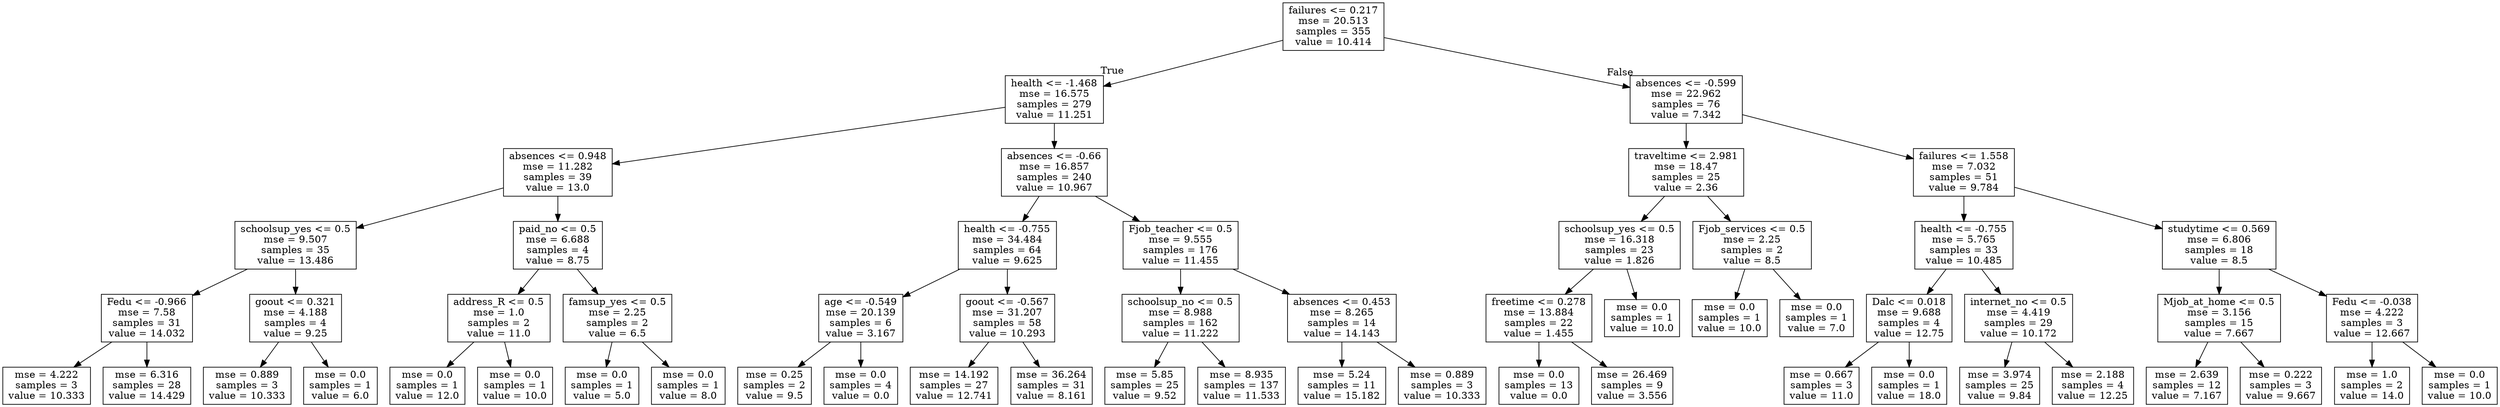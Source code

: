 digraph Tree {
node [shape=box] ;
0 [label="failures <= 0.217\nmse = 20.513\nsamples = 355\nvalue = 10.414"] ;
1 [label="health <= -1.468\nmse = 16.575\nsamples = 279\nvalue = 11.251"] ;
0 -> 1 [labeldistance=2.5, labelangle=45, headlabel="True"] ;
2 [label="absences <= 0.948\nmse = 11.282\nsamples = 39\nvalue = 13.0"] ;
1 -> 2 ;
3 [label="schoolsup_yes <= 0.5\nmse = 9.507\nsamples = 35\nvalue = 13.486"] ;
2 -> 3 ;
4 [label="Fedu <= -0.966\nmse = 7.58\nsamples = 31\nvalue = 14.032"] ;
3 -> 4 ;
5 [label="mse = 4.222\nsamples = 3\nvalue = 10.333"] ;
4 -> 5 ;
6 [label="mse = 6.316\nsamples = 28\nvalue = 14.429"] ;
4 -> 6 ;
7 [label="goout <= 0.321\nmse = 4.188\nsamples = 4\nvalue = 9.25"] ;
3 -> 7 ;
8 [label="mse = 0.889\nsamples = 3\nvalue = 10.333"] ;
7 -> 8 ;
9 [label="mse = 0.0\nsamples = 1\nvalue = 6.0"] ;
7 -> 9 ;
10 [label="paid_no <= 0.5\nmse = 6.688\nsamples = 4\nvalue = 8.75"] ;
2 -> 10 ;
11 [label="address_R <= 0.5\nmse = 1.0\nsamples = 2\nvalue = 11.0"] ;
10 -> 11 ;
12 [label="mse = 0.0\nsamples = 1\nvalue = 12.0"] ;
11 -> 12 ;
13 [label="mse = 0.0\nsamples = 1\nvalue = 10.0"] ;
11 -> 13 ;
14 [label="famsup_yes <= 0.5\nmse = 2.25\nsamples = 2\nvalue = 6.5"] ;
10 -> 14 ;
15 [label="mse = 0.0\nsamples = 1\nvalue = 5.0"] ;
14 -> 15 ;
16 [label="mse = 0.0\nsamples = 1\nvalue = 8.0"] ;
14 -> 16 ;
17 [label="absences <= -0.66\nmse = 16.857\nsamples = 240\nvalue = 10.967"] ;
1 -> 17 ;
18 [label="health <= -0.755\nmse = 34.484\nsamples = 64\nvalue = 9.625"] ;
17 -> 18 ;
19 [label="age <= -0.549\nmse = 20.139\nsamples = 6\nvalue = 3.167"] ;
18 -> 19 ;
20 [label="mse = 0.25\nsamples = 2\nvalue = 9.5"] ;
19 -> 20 ;
21 [label="mse = 0.0\nsamples = 4\nvalue = 0.0"] ;
19 -> 21 ;
22 [label="goout <= -0.567\nmse = 31.207\nsamples = 58\nvalue = 10.293"] ;
18 -> 22 ;
23 [label="mse = 14.192\nsamples = 27\nvalue = 12.741"] ;
22 -> 23 ;
24 [label="mse = 36.264\nsamples = 31\nvalue = 8.161"] ;
22 -> 24 ;
25 [label="Fjob_teacher <= 0.5\nmse = 9.555\nsamples = 176\nvalue = 11.455"] ;
17 -> 25 ;
26 [label="schoolsup_no <= 0.5\nmse = 8.988\nsamples = 162\nvalue = 11.222"] ;
25 -> 26 ;
27 [label="mse = 5.85\nsamples = 25\nvalue = 9.52"] ;
26 -> 27 ;
28 [label="mse = 8.935\nsamples = 137\nvalue = 11.533"] ;
26 -> 28 ;
29 [label="absences <= 0.453\nmse = 8.265\nsamples = 14\nvalue = 14.143"] ;
25 -> 29 ;
30 [label="mse = 5.24\nsamples = 11\nvalue = 15.182"] ;
29 -> 30 ;
31 [label="mse = 0.889\nsamples = 3\nvalue = 10.333"] ;
29 -> 31 ;
32 [label="absences <= -0.599\nmse = 22.962\nsamples = 76\nvalue = 7.342"] ;
0 -> 32 [labeldistance=2.5, labelangle=-45, headlabel="False"] ;
33 [label="traveltime <= 2.981\nmse = 18.47\nsamples = 25\nvalue = 2.36"] ;
32 -> 33 ;
34 [label="schoolsup_yes <= 0.5\nmse = 16.318\nsamples = 23\nvalue = 1.826"] ;
33 -> 34 ;
35 [label="freetime <= 0.278\nmse = 13.884\nsamples = 22\nvalue = 1.455"] ;
34 -> 35 ;
36 [label="mse = 0.0\nsamples = 13\nvalue = 0.0"] ;
35 -> 36 ;
37 [label="mse = 26.469\nsamples = 9\nvalue = 3.556"] ;
35 -> 37 ;
38 [label="mse = 0.0\nsamples = 1\nvalue = 10.0"] ;
34 -> 38 ;
39 [label="Fjob_services <= 0.5\nmse = 2.25\nsamples = 2\nvalue = 8.5"] ;
33 -> 39 ;
40 [label="mse = 0.0\nsamples = 1\nvalue = 10.0"] ;
39 -> 40 ;
41 [label="mse = 0.0\nsamples = 1\nvalue = 7.0"] ;
39 -> 41 ;
42 [label="failures <= 1.558\nmse = 7.032\nsamples = 51\nvalue = 9.784"] ;
32 -> 42 ;
43 [label="health <= -0.755\nmse = 5.765\nsamples = 33\nvalue = 10.485"] ;
42 -> 43 ;
44 [label="Dalc <= 0.018\nmse = 9.688\nsamples = 4\nvalue = 12.75"] ;
43 -> 44 ;
45 [label="mse = 0.667\nsamples = 3\nvalue = 11.0"] ;
44 -> 45 ;
46 [label="mse = 0.0\nsamples = 1\nvalue = 18.0"] ;
44 -> 46 ;
47 [label="internet_no <= 0.5\nmse = 4.419\nsamples = 29\nvalue = 10.172"] ;
43 -> 47 ;
48 [label="mse = 3.974\nsamples = 25\nvalue = 9.84"] ;
47 -> 48 ;
49 [label="mse = 2.188\nsamples = 4\nvalue = 12.25"] ;
47 -> 49 ;
50 [label="studytime <= 0.569\nmse = 6.806\nsamples = 18\nvalue = 8.5"] ;
42 -> 50 ;
51 [label="Mjob_at_home <= 0.5\nmse = 3.156\nsamples = 15\nvalue = 7.667"] ;
50 -> 51 ;
52 [label="mse = 2.639\nsamples = 12\nvalue = 7.167"] ;
51 -> 52 ;
53 [label="mse = 0.222\nsamples = 3\nvalue = 9.667"] ;
51 -> 53 ;
54 [label="Fedu <= -0.038\nmse = 4.222\nsamples = 3\nvalue = 12.667"] ;
50 -> 54 ;
55 [label="mse = 1.0\nsamples = 2\nvalue = 14.0"] ;
54 -> 55 ;
56 [label="mse = 0.0\nsamples = 1\nvalue = 10.0"] ;
54 -> 56 ;
}